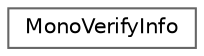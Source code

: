 digraph "Graphical Class Hierarchy"
{
 // LATEX_PDF_SIZE
  bgcolor="transparent";
  edge [fontname=Helvetica,fontsize=10,labelfontname=Helvetica,labelfontsize=10];
  node [fontname=Helvetica,fontsize=10,shape=box,height=0.2,width=0.4];
  rankdir="LR";
  Node0 [label="MonoVerifyInfo",height=0.2,width=0.4,color="grey40", fillcolor="white", style="filled",URL="$struct_mono_verify_info.html",tooltip=" "];
}

